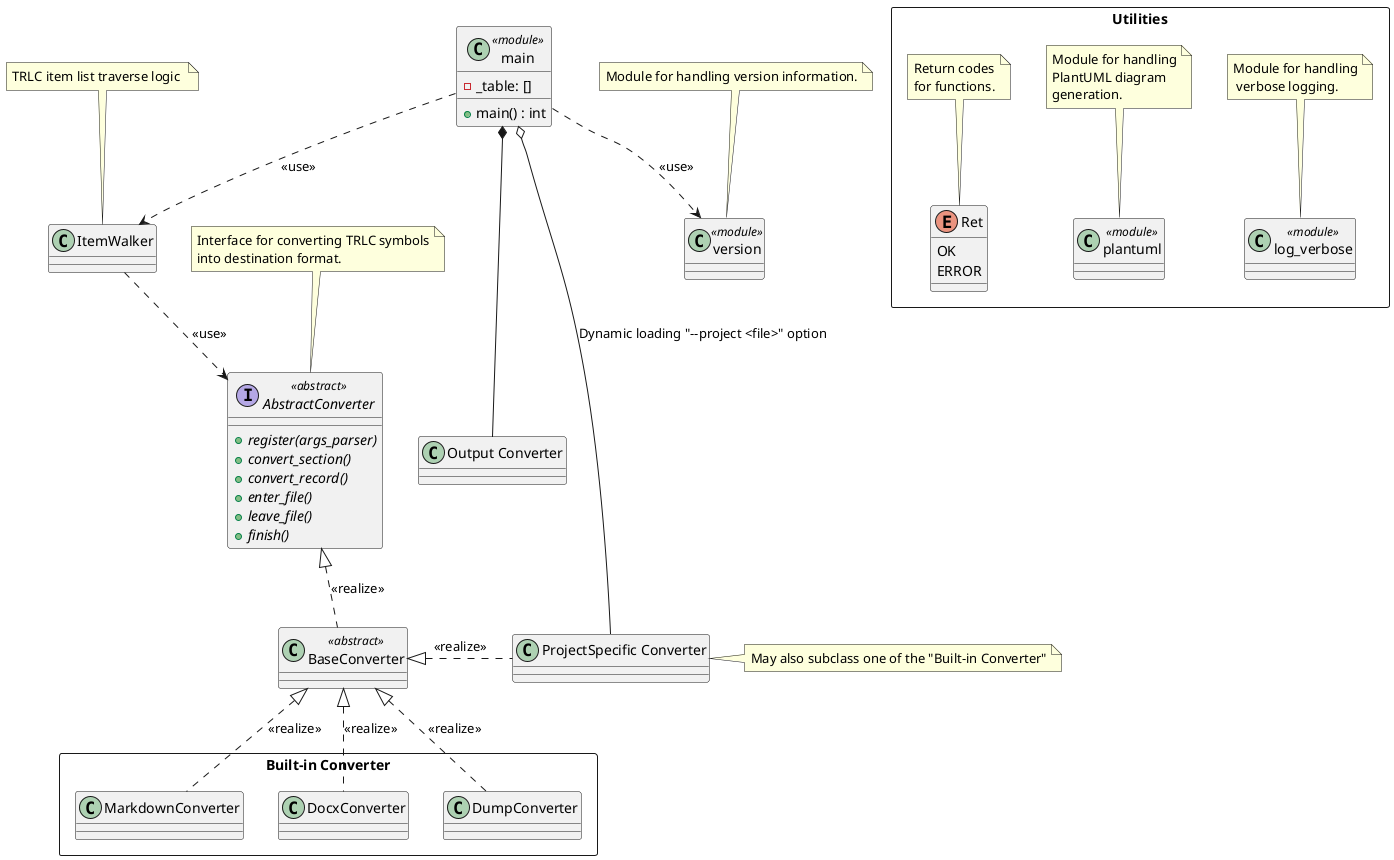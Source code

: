 @startuml class_diagram

interface AbstractConverter <<abstract>>{
    + {abstract} register(args_parser)
    + {abstract} convert_section()
    + {abstract} convert_record()
    + {abstract} enter_file()
    + {abstract} leave_file()
    + {abstract} finish()

}

note top of AbstractConverter
    Interface for converting TRLC symbols
    into destination format.
end note

class BaseConverter <<abstract>> {
}

rectangle "Built-in Converter" {

    class MarkdownConverter {
    }

    class DocxConverter {
    }
    class DumpConverter {
    }
}

AbstractConverter <|.. BaseConverter: <<realize>>
BaseConverter <|.. MarkdownConverter: <<realize>>
BaseConverter <|.. DocxConverter: <<realize>>
BaseConverter <|.. DumpConverter: <<realize>>

class version <<module>> {
}

note top of version
    Module for handling version information.
end note

rectangle Utilities {

    class log_verbose <<module>> {
    }

    note top of log_verbose
        Module for handling
         verbose logging.
    end note

    class plantuml <<module>> {
    }

    note top of plantuml
        Module for handling
        PlantUML diagram
        generation.
    end note

    enum Ret {
        OK
        ERROR
    }

    note top of Ret
        Return codes
        for functions.
    end note
}


class main <<module>> {
    - _table: []
    + main() : int
}

class ItemWalker
note top of ItemWalker
    TRLC item list traverse logic 
end note


main ..> ItemWalker: <<use>>
ItemWalker ..> AbstractConverter: <<use>>
main *--- "Output Converter"
main ..> version: <<use>>


class "ProjectSpecific Converter" {
}

note right of "ProjectSpecific Converter"
May also subclass one of the "Built-in Converter"
end note

BaseConverter <|.r. "ProjectSpecific Converter": <<realize>>
main o- "ProjectSpecific Converter" : Dynamic loading "--project <file>" option

@enduml